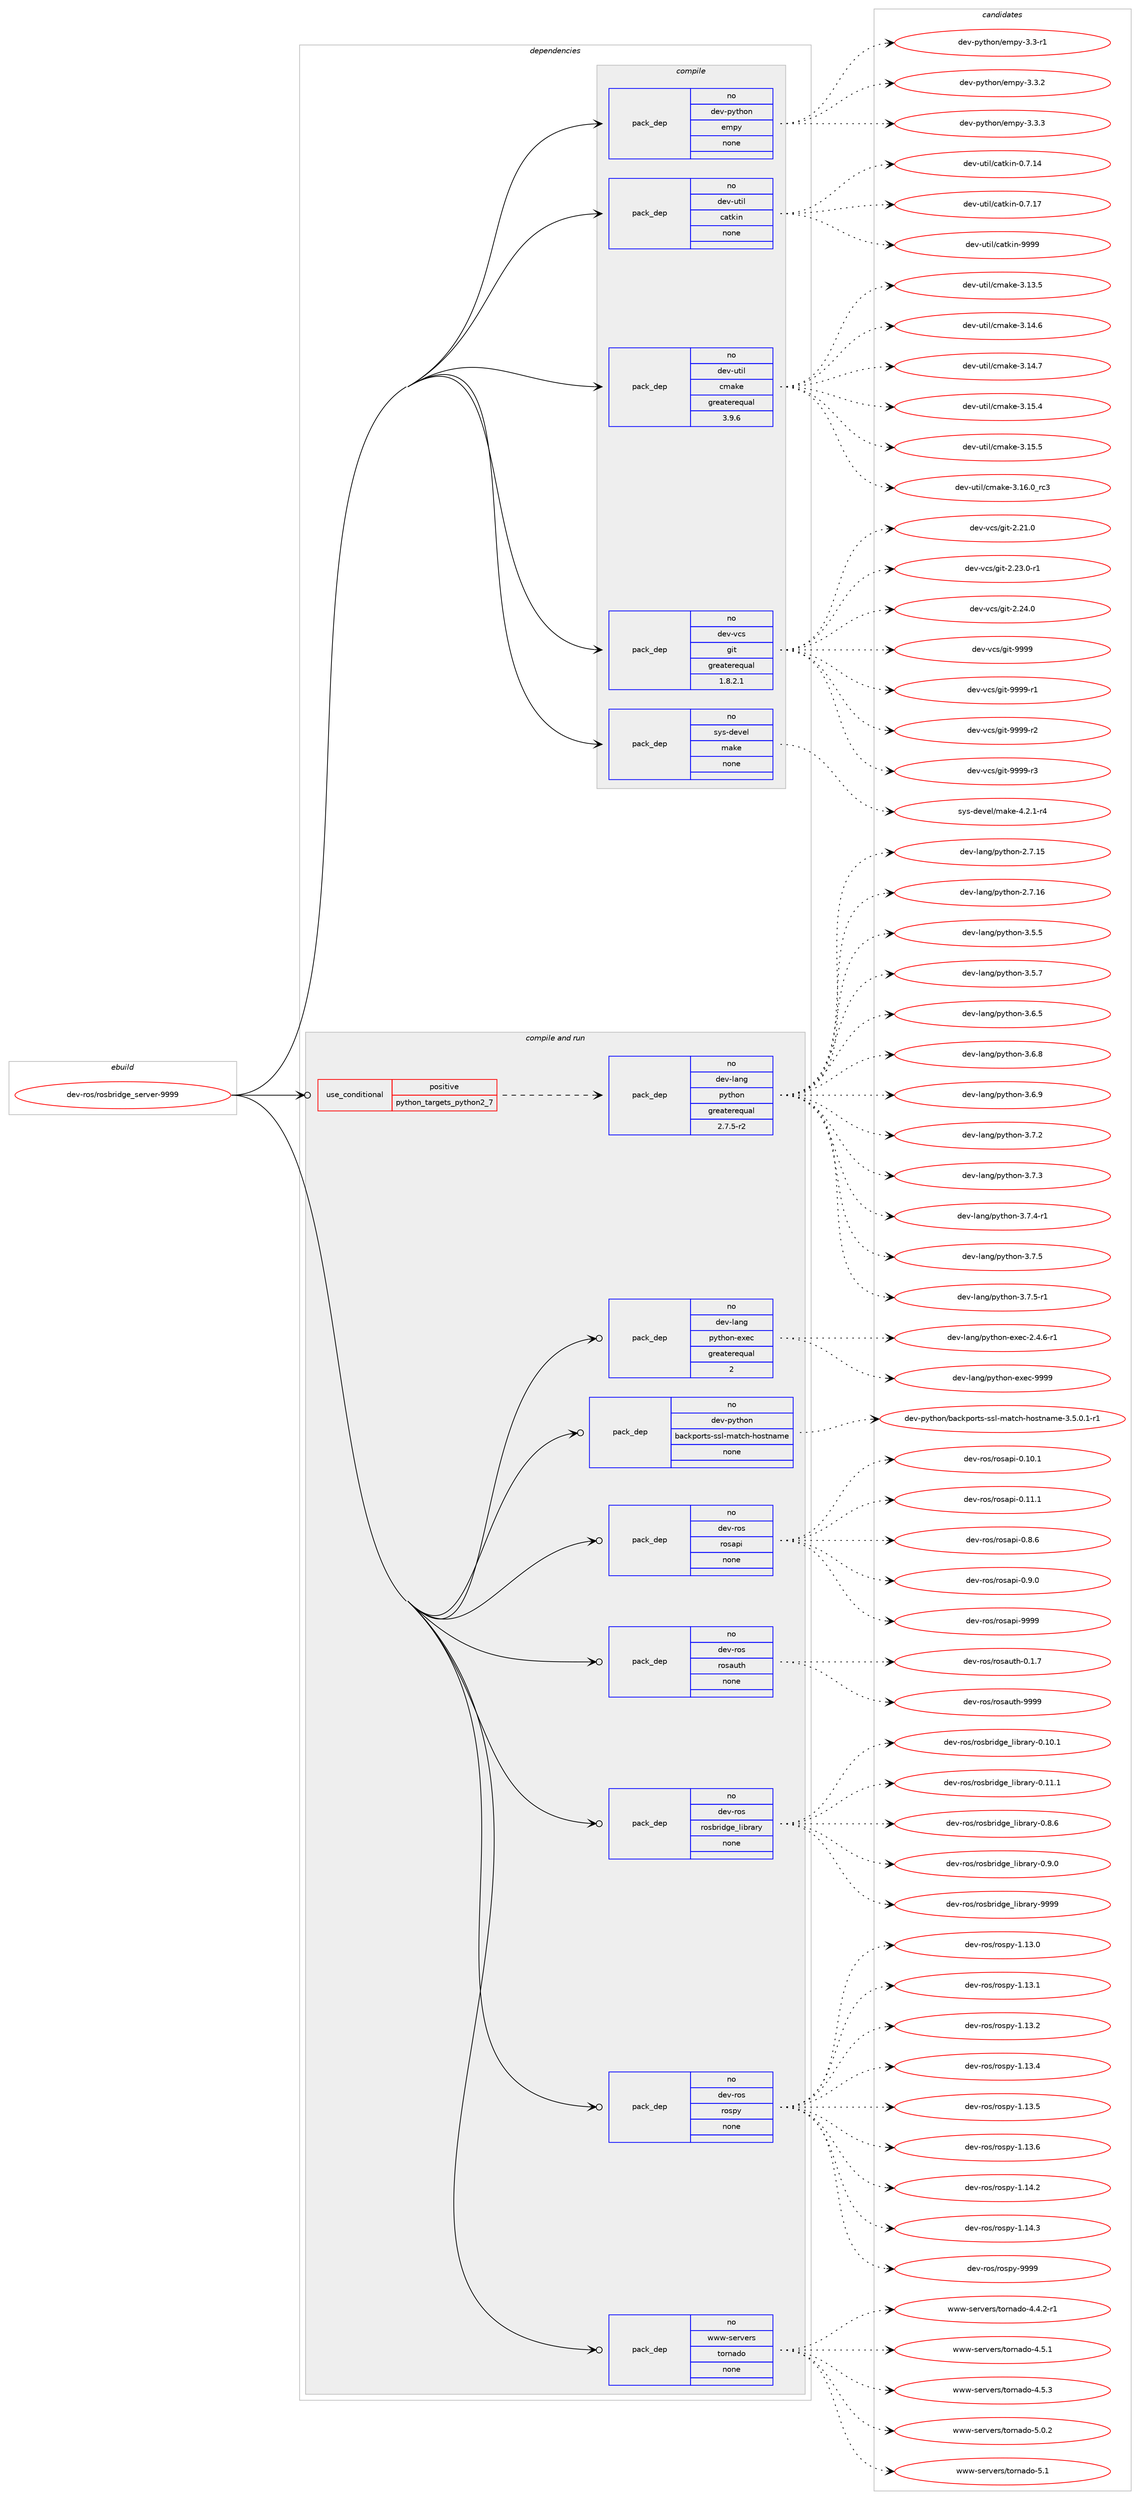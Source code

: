 digraph prolog {

# *************
# Graph options
# *************

newrank=true;
concentrate=true;
compound=true;
graph [rankdir=LR,fontname=Helvetica,fontsize=10,ranksep=1.5];#, ranksep=2.5, nodesep=0.2];
edge  [arrowhead=vee];
node  [fontname=Helvetica,fontsize=10];

# **********
# The ebuild
# **********

subgraph cluster_leftcol {
color=gray;
rank=same;
label=<<i>ebuild</i>>;
id [label="dev-ros/rosbridge_server-9999", color=red, width=4, href="../dev-ros/rosbridge_server-9999.svg"];
}

# ****************
# The dependencies
# ****************

subgraph cluster_midcol {
color=gray;
label=<<i>dependencies</i>>;
subgraph cluster_compile {
fillcolor="#eeeeee";
style=filled;
label=<<i>compile</i>>;
subgraph pack494188 {
dependency660620 [label=<<TABLE BORDER="0" CELLBORDER="1" CELLSPACING="0" CELLPADDING="4" WIDTH="220"><TR><TD ROWSPAN="6" CELLPADDING="30">pack_dep</TD></TR><TR><TD WIDTH="110">no</TD></TR><TR><TD>dev-python</TD></TR><TR><TD>empy</TD></TR><TR><TD>none</TD></TR><TR><TD></TD></TR></TABLE>>, shape=none, color=blue];
}
id:e -> dependency660620:w [weight=20,style="solid",arrowhead="vee"];
subgraph pack494189 {
dependency660621 [label=<<TABLE BORDER="0" CELLBORDER="1" CELLSPACING="0" CELLPADDING="4" WIDTH="220"><TR><TD ROWSPAN="6" CELLPADDING="30">pack_dep</TD></TR><TR><TD WIDTH="110">no</TD></TR><TR><TD>dev-util</TD></TR><TR><TD>catkin</TD></TR><TR><TD>none</TD></TR><TR><TD></TD></TR></TABLE>>, shape=none, color=blue];
}
id:e -> dependency660621:w [weight=20,style="solid",arrowhead="vee"];
subgraph pack494190 {
dependency660622 [label=<<TABLE BORDER="0" CELLBORDER="1" CELLSPACING="0" CELLPADDING="4" WIDTH="220"><TR><TD ROWSPAN="6" CELLPADDING="30">pack_dep</TD></TR><TR><TD WIDTH="110">no</TD></TR><TR><TD>dev-util</TD></TR><TR><TD>cmake</TD></TR><TR><TD>greaterequal</TD></TR><TR><TD>3.9.6</TD></TR></TABLE>>, shape=none, color=blue];
}
id:e -> dependency660622:w [weight=20,style="solid",arrowhead="vee"];
subgraph pack494191 {
dependency660623 [label=<<TABLE BORDER="0" CELLBORDER="1" CELLSPACING="0" CELLPADDING="4" WIDTH="220"><TR><TD ROWSPAN="6" CELLPADDING="30">pack_dep</TD></TR><TR><TD WIDTH="110">no</TD></TR><TR><TD>dev-vcs</TD></TR><TR><TD>git</TD></TR><TR><TD>greaterequal</TD></TR><TR><TD>1.8.2.1</TD></TR></TABLE>>, shape=none, color=blue];
}
id:e -> dependency660623:w [weight=20,style="solid",arrowhead="vee"];
subgraph pack494192 {
dependency660624 [label=<<TABLE BORDER="0" CELLBORDER="1" CELLSPACING="0" CELLPADDING="4" WIDTH="220"><TR><TD ROWSPAN="6" CELLPADDING="30">pack_dep</TD></TR><TR><TD WIDTH="110">no</TD></TR><TR><TD>sys-devel</TD></TR><TR><TD>make</TD></TR><TR><TD>none</TD></TR><TR><TD></TD></TR></TABLE>>, shape=none, color=blue];
}
id:e -> dependency660624:w [weight=20,style="solid",arrowhead="vee"];
}
subgraph cluster_compileandrun {
fillcolor="#eeeeee";
style=filled;
label=<<i>compile and run</i>>;
subgraph cond154526 {
dependency660625 [label=<<TABLE BORDER="0" CELLBORDER="1" CELLSPACING="0" CELLPADDING="4"><TR><TD ROWSPAN="3" CELLPADDING="10">use_conditional</TD></TR><TR><TD>positive</TD></TR><TR><TD>python_targets_python2_7</TD></TR></TABLE>>, shape=none, color=red];
subgraph pack494193 {
dependency660626 [label=<<TABLE BORDER="0" CELLBORDER="1" CELLSPACING="0" CELLPADDING="4" WIDTH="220"><TR><TD ROWSPAN="6" CELLPADDING="30">pack_dep</TD></TR><TR><TD WIDTH="110">no</TD></TR><TR><TD>dev-lang</TD></TR><TR><TD>python</TD></TR><TR><TD>greaterequal</TD></TR><TR><TD>2.7.5-r2</TD></TR></TABLE>>, shape=none, color=blue];
}
dependency660625:e -> dependency660626:w [weight=20,style="dashed",arrowhead="vee"];
}
id:e -> dependency660625:w [weight=20,style="solid",arrowhead="odotvee"];
subgraph pack494194 {
dependency660627 [label=<<TABLE BORDER="0" CELLBORDER="1" CELLSPACING="0" CELLPADDING="4" WIDTH="220"><TR><TD ROWSPAN="6" CELLPADDING="30">pack_dep</TD></TR><TR><TD WIDTH="110">no</TD></TR><TR><TD>dev-lang</TD></TR><TR><TD>python-exec</TD></TR><TR><TD>greaterequal</TD></TR><TR><TD>2</TD></TR></TABLE>>, shape=none, color=blue];
}
id:e -> dependency660627:w [weight=20,style="solid",arrowhead="odotvee"];
subgraph pack494195 {
dependency660628 [label=<<TABLE BORDER="0" CELLBORDER="1" CELLSPACING="0" CELLPADDING="4" WIDTH="220"><TR><TD ROWSPAN="6" CELLPADDING="30">pack_dep</TD></TR><TR><TD WIDTH="110">no</TD></TR><TR><TD>dev-python</TD></TR><TR><TD>backports-ssl-match-hostname</TD></TR><TR><TD>none</TD></TR><TR><TD></TD></TR></TABLE>>, shape=none, color=blue];
}
id:e -> dependency660628:w [weight=20,style="solid",arrowhead="odotvee"];
subgraph pack494196 {
dependency660629 [label=<<TABLE BORDER="0" CELLBORDER="1" CELLSPACING="0" CELLPADDING="4" WIDTH="220"><TR><TD ROWSPAN="6" CELLPADDING="30">pack_dep</TD></TR><TR><TD WIDTH="110">no</TD></TR><TR><TD>dev-ros</TD></TR><TR><TD>rosapi</TD></TR><TR><TD>none</TD></TR><TR><TD></TD></TR></TABLE>>, shape=none, color=blue];
}
id:e -> dependency660629:w [weight=20,style="solid",arrowhead="odotvee"];
subgraph pack494197 {
dependency660630 [label=<<TABLE BORDER="0" CELLBORDER="1" CELLSPACING="0" CELLPADDING="4" WIDTH="220"><TR><TD ROWSPAN="6" CELLPADDING="30">pack_dep</TD></TR><TR><TD WIDTH="110">no</TD></TR><TR><TD>dev-ros</TD></TR><TR><TD>rosauth</TD></TR><TR><TD>none</TD></TR><TR><TD></TD></TR></TABLE>>, shape=none, color=blue];
}
id:e -> dependency660630:w [weight=20,style="solid",arrowhead="odotvee"];
subgraph pack494198 {
dependency660631 [label=<<TABLE BORDER="0" CELLBORDER="1" CELLSPACING="0" CELLPADDING="4" WIDTH="220"><TR><TD ROWSPAN="6" CELLPADDING="30">pack_dep</TD></TR><TR><TD WIDTH="110">no</TD></TR><TR><TD>dev-ros</TD></TR><TR><TD>rosbridge_library</TD></TR><TR><TD>none</TD></TR><TR><TD></TD></TR></TABLE>>, shape=none, color=blue];
}
id:e -> dependency660631:w [weight=20,style="solid",arrowhead="odotvee"];
subgraph pack494199 {
dependency660632 [label=<<TABLE BORDER="0" CELLBORDER="1" CELLSPACING="0" CELLPADDING="4" WIDTH="220"><TR><TD ROWSPAN="6" CELLPADDING="30">pack_dep</TD></TR><TR><TD WIDTH="110">no</TD></TR><TR><TD>dev-ros</TD></TR><TR><TD>rospy</TD></TR><TR><TD>none</TD></TR><TR><TD></TD></TR></TABLE>>, shape=none, color=blue];
}
id:e -> dependency660632:w [weight=20,style="solid",arrowhead="odotvee"];
subgraph pack494200 {
dependency660633 [label=<<TABLE BORDER="0" CELLBORDER="1" CELLSPACING="0" CELLPADDING="4" WIDTH="220"><TR><TD ROWSPAN="6" CELLPADDING="30">pack_dep</TD></TR><TR><TD WIDTH="110">no</TD></TR><TR><TD>www-servers</TD></TR><TR><TD>tornado</TD></TR><TR><TD>none</TD></TR><TR><TD></TD></TR></TABLE>>, shape=none, color=blue];
}
id:e -> dependency660633:w [weight=20,style="solid",arrowhead="odotvee"];
}
subgraph cluster_run {
fillcolor="#eeeeee";
style=filled;
label=<<i>run</i>>;
}
}

# **************
# The candidates
# **************

subgraph cluster_choices {
rank=same;
color=gray;
label=<<i>candidates</i>>;

subgraph choice494188 {
color=black;
nodesep=1;
choice1001011184511212111610411111047101109112121455146514511449 [label="dev-python/empy-3.3-r1", color=red, width=4,href="../dev-python/empy-3.3-r1.svg"];
choice1001011184511212111610411111047101109112121455146514650 [label="dev-python/empy-3.3.2", color=red, width=4,href="../dev-python/empy-3.3.2.svg"];
choice1001011184511212111610411111047101109112121455146514651 [label="dev-python/empy-3.3.3", color=red, width=4,href="../dev-python/empy-3.3.3.svg"];
dependency660620:e -> choice1001011184511212111610411111047101109112121455146514511449:w [style=dotted,weight="100"];
dependency660620:e -> choice1001011184511212111610411111047101109112121455146514650:w [style=dotted,weight="100"];
dependency660620:e -> choice1001011184511212111610411111047101109112121455146514651:w [style=dotted,weight="100"];
}
subgraph choice494189 {
color=black;
nodesep=1;
choice1001011184511711610510847999711610710511045484655464952 [label="dev-util/catkin-0.7.14", color=red, width=4,href="../dev-util/catkin-0.7.14.svg"];
choice1001011184511711610510847999711610710511045484655464955 [label="dev-util/catkin-0.7.17", color=red, width=4,href="../dev-util/catkin-0.7.17.svg"];
choice100101118451171161051084799971161071051104557575757 [label="dev-util/catkin-9999", color=red, width=4,href="../dev-util/catkin-9999.svg"];
dependency660621:e -> choice1001011184511711610510847999711610710511045484655464952:w [style=dotted,weight="100"];
dependency660621:e -> choice1001011184511711610510847999711610710511045484655464955:w [style=dotted,weight="100"];
dependency660621:e -> choice100101118451171161051084799971161071051104557575757:w [style=dotted,weight="100"];
}
subgraph choice494190 {
color=black;
nodesep=1;
choice1001011184511711610510847991099710710145514649514653 [label="dev-util/cmake-3.13.5", color=red, width=4,href="../dev-util/cmake-3.13.5.svg"];
choice1001011184511711610510847991099710710145514649524654 [label="dev-util/cmake-3.14.6", color=red, width=4,href="../dev-util/cmake-3.14.6.svg"];
choice1001011184511711610510847991099710710145514649524655 [label="dev-util/cmake-3.14.7", color=red, width=4,href="../dev-util/cmake-3.14.7.svg"];
choice1001011184511711610510847991099710710145514649534652 [label="dev-util/cmake-3.15.4", color=red, width=4,href="../dev-util/cmake-3.15.4.svg"];
choice1001011184511711610510847991099710710145514649534653 [label="dev-util/cmake-3.15.5", color=red, width=4,href="../dev-util/cmake-3.15.5.svg"];
choice1001011184511711610510847991099710710145514649544648951149951 [label="dev-util/cmake-3.16.0_rc3", color=red, width=4,href="../dev-util/cmake-3.16.0_rc3.svg"];
dependency660622:e -> choice1001011184511711610510847991099710710145514649514653:w [style=dotted,weight="100"];
dependency660622:e -> choice1001011184511711610510847991099710710145514649524654:w [style=dotted,weight="100"];
dependency660622:e -> choice1001011184511711610510847991099710710145514649524655:w [style=dotted,weight="100"];
dependency660622:e -> choice1001011184511711610510847991099710710145514649534652:w [style=dotted,weight="100"];
dependency660622:e -> choice1001011184511711610510847991099710710145514649534653:w [style=dotted,weight="100"];
dependency660622:e -> choice1001011184511711610510847991099710710145514649544648951149951:w [style=dotted,weight="100"];
}
subgraph choice494191 {
color=black;
nodesep=1;
choice10010111845118991154710310511645504650494648 [label="dev-vcs/git-2.21.0", color=red, width=4,href="../dev-vcs/git-2.21.0.svg"];
choice100101118451189911547103105116455046505146484511449 [label="dev-vcs/git-2.23.0-r1", color=red, width=4,href="../dev-vcs/git-2.23.0-r1.svg"];
choice10010111845118991154710310511645504650524648 [label="dev-vcs/git-2.24.0", color=red, width=4,href="../dev-vcs/git-2.24.0.svg"];
choice1001011184511899115471031051164557575757 [label="dev-vcs/git-9999", color=red, width=4,href="../dev-vcs/git-9999.svg"];
choice10010111845118991154710310511645575757574511449 [label="dev-vcs/git-9999-r1", color=red, width=4,href="../dev-vcs/git-9999-r1.svg"];
choice10010111845118991154710310511645575757574511450 [label="dev-vcs/git-9999-r2", color=red, width=4,href="../dev-vcs/git-9999-r2.svg"];
choice10010111845118991154710310511645575757574511451 [label="dev-vcs/git-9999-r3", color=red, width=4,href="../dev-vcs/git-9999-r3.svg"];
dependency660623:e -> choice10010111845118991154710310511645504650494648:w [style=dotted,weight="100"];
dependency660623:e -> choice100101118451189911547103105116455046505146484511449:w [style=dotted,weight="100"];
dependency660623:e -> choice10010111845118991154710310511645504650524648:w [style=dotted,weight="100"];
dependency660623:e -> choice1001011184511899115471031051164557575757:w [style=dotted,weight="100"];
dependency660623:e -> choice10010111845118991154710310511645575757574511449:w [style=dotted,weight="100"];
dependency660623:e -> choice10010111845118991154710310511645575757574511450:w [style=dotted,weight="100"];
dependency660623:e -> choice10010111845118991154710310511645575757574511451:w [style=dotted,weight="100"];
}
subgraph choice494192 {
color=black;
nodesep=1;
choice1151211154510010111810110847109971071014552465046494511452 [label="sys-devel/make-4.2.1-r4", color=red, width=4,href="../sys-devel/make-4.2.1-r4.svg"];
dependency660624:e -> choice1151211154510010111810110847109971071014552465046494511452:w [style=dotted,weight="100"];
}
subgraph choice494193 {
color=black;
nodesep=1;
choice10010111845108971101034711212111610411111045504655464953 [label="dev-lang/python-2.7.15", color=red, width=4,href="../dev-lang/python-2.7.15.svg"];
choice10010111845108971101034711212111610411111045504655464954 [label="dev-lang/python-2.7.16", color=red, width=4,href="../dev-lang/python-2.7.16.svg"];
choice100101118451089711010347112121116104111110455146534653 [label="dev-lang/python-3.5.5", color=red, width=4,href="../dev-lang/python-3.5.5.svg"];
choice100101118451089711010347112121116104111110455146534655 [label="dev-lang/python-3.5.7", color=red, width=4,href="../dev-lang/python-3.5.7.svg"];
choice100101118451089711010347112121116104111110455146544653 [label="dev-lang/python-3.6.5", color=red, width=4,href="../dev-lang/python-3.6.5.svg"];
choice100101118451089711010347112121116104111110455146544656 [label="dev-lang/python-3.6.8", color=red, width=4,href="../dev-lang/python-3.6.8.svg"];
choice100101118451089711010347112121116104111110455146544657 [label="dev-lang/python-3.6.9", color=red, width=4,href="../dev-lang/python-3.6.9.svg"];
choice100101118451089711010347112121116104111110455146554650 [label="dev-lang/python-3.7.2", color=red, width=4,href="../dev-lang/python-3.7.2.svg"];
choice100101118451089711010347112121116104111110455146554651 [label="dev-lang/python-3.7.3", color=red, width=4,href="../dev-lang/python-3.7.3.svg"];
choice1001011184510897110103471121211161041111104551465546524511449 [label="dev-lang/python-3.7.4-r1", color=red, width=4,href="../dev-lang/python-3.7.4-r1.svg"];
choice100101118451089711010347112121116104111110455146554653 [label="dev-lang/python-3.7.5", color=red, width=4,href="../dev-lang/python-3.7.5.svg"];
choice1001011184510897110103471121211161041111104551465546534511449 [label="dev-lang/python-3.7.5-r1", color=red, width=4,href="../dev-lang/python-3.7.5-r1.svg"];
dependency660626:e -> choice10010111845108971101034711212111610411111045504655464953:w [style=dotted,weight="100"];
dependency660626:e -> choice10010111845108971101034711212111610411111045504655464954:w [style=dotted,weight="100"];
dependency660626:e -> choice100101118451089711010347112121116104111110455146534653:w [style=dotted,weight="100"];
dependency660626:e -> choice100101118451089711010347112121116104111110455146534655:w [style=dotted,weight="100"];
dependency660626:e -> choice100101118451089711010347112121116104111110455146544653:w [style=dotted,weight="100"];
dependency660626:e -> choice100101118451089711010347112121116104111110455146544656:w [style=dotted,weight="100"];
dependency660626:e -> choice100101118451089711010347112121116104111110455146544657:w [style=dotted,weight="100"];
dependency660626:e -> choice100101118451089711010347112121116104111110455146554650:w [style=dotted,weight="100"];
dependency660626:e -> choice100101118451089711010347112121116104111110455146554651:w [style=dotted,weight="100"];
dependency660626:e -> choice1001011184510897110103471121211161041111104551465546524511449:w [style=dotted,weight="100"];
dependency660626:e -> choice100101118451089711010347112121116104111110455146554653:w [style=dotted,weight="100"];
dependency660626:e -> choice1001011184510897110103471121211161041111104551465546534511449:w [style=dotted,weight="100"];
}
subgraph choice494194 {
color=black;
nodesep=1;
choice10010111845108971101034711212111610411111045101120101994550465246544511449 [label="dev-lang/python-exec-2.4.6-r1", color=red, width=4,href="../dev-lang/python-exec-2.4.6-r1.svg"];
choice10010111845108971101034711212111610411111045101120101994557575757 [label="dev-lang/python-exec-9999", color=red, width=4,href="../dev-lang/python-exec-9999.svg"];
dependency660627:e -> choice10010111845108971101034711212111610411111045101120101994550465246544511449:w [style=dotted,weight="100"];
dependency660627:e -> choice10010111845108971101034711212111610411111045101120101994557575757:w [style=dotted,weight="100"];
}
subgraph choice494195 {
color=black;
nodesep=1;
choice100101118451121211161041111104798979910711211111411611545115115108451099711699104451041111151161109710910145514653464846494511449 [label="dev-python/backports-ssl-match-hostname-3.5.0.1-r1", color=red, width=4,href="../dev-python/backports-ssl-match-hostname-3.5.0.1-r1.svg"];
dependency660628:e -> choice100101118451121211161041111104798979910711211111411611545115115108451099711699104451041111151161109710910145514653464846494511449:w [style=dotted,weight="100"];
}
subgraph choice494196 {
color=black;
nodesep=1;
choice10010111845114111115471141111159711210545484649484649 [label="dev-ros/rosapi-0.10.1", color=red, width=4,href="../dev-ros/rosapi-0.10.1.svg"];
choice10010111845114111115471141111159711210545484649494649 [label="dev-ros/rosapi-0.11.1", color=red, width=4,href="../dev-ros/rosapi-0.11.1.svg"];
choice100101118451141111154711411111597112105454846564654 [label="dev-ros/rosapi-0.8.6", color=red, width=4,href="../dev-ros/rosapi-0.8.6.svg"];
choice100101118451141111154711411111597112105454846574648 [label="dev-ros/rosapi-0.9.0", color=red, width=4,href="../dev-ros/rosapi-0.9.0.svg"];
choice1001011184511411111547114111115971121054557575757 [label="dev-ros/rosapi-9999", color=red, width=4,href="../dev-ros/rosapi-9999.svg"];
dependency660629:e -> choice10010111845114111115471141111159711210545484649484649:w [style=dotted,weight="100"];
dependency660629:e -> choice10010111845114111115471141111159711210545484649494649:w [style=dotted,weight="100"];
dependency660629:e -> choice100101118451141111154711411111597112105454846564654:w [style=dotted,weight="100"];
dependency660629:e -> choice100101118451141111154711411111597112105454846574648:w [style=dotted,weight="100"];
dependency660629:e -> choice1001011184511411111547114111115971121054557575757:w [style=dotted,weight="100"];
}
subgraph choice494197 {
color=black;
nodesep=1;
choice100101118451141111154711411111597117116104454846494655 [label="dev-ros/rosauth-0.1.7", color=red, width=4,href="../dev-ros/rosauth-0.1.7.svg"];
choice1001011184511411111547114111115971171161044557575757 [label="dev-ros/rosauth-9999", color=red, width=4,href="../dev-ros/rosauth-9999.svg"];
dependency660630:e -> choice100101118451141111154711411111597117116104454846494655:w [style=dotted,weight="100"];
dependency660630:e -> choice1001011184511411111547114111115971171161044557575757:w [style=dotted,weight="100"];
}
subgraph choice494198 {
color=black;
nodesep=1;
choice10010111845114111115471141111159811410510010310195108105981149711412145484649484649 [label="dev-ros/rosbridge_library-0.10.1", color=red, width=4,href="../dev-ros/rosbridge_library-0.10.1.svg"];
choice10010111845114111115471141111159811410510010310195108105981149711412145484649494649 [label="dev-ros/rosbridge_library-0.11.1", color=red, width=4,href="../dev-ros/rosbridge_library-0.11.1.svg"];
choice100101118451141111154711411111598114105100103101951081059811497114121454846564654 [label="dev-ros/rosbridge_library-0.8.6", color=red, width=4,href="../dev-ros/rosbridge_library-0.8.6.svg"];
choice100101118451141111154711411111598114105100103101951081059811497114121454846574648 [label="dev-ros/rosbridge_library-0.9.0", color=red, width=4,href="../dev-ros/rosbridge_library-0.9.0.svg"];
choice1001011184511411111547114111115981141051001031019510810598114971141214557575757 [label="dev-ros/rosbridge_library-9999", color=red, width=4,href="../dev-ros/rosbridge_library-9999.svg"];
dependency660631:e -> choice10010111845114111115471141111159811410510010310195108105981149711412145484649484649:w [style=dotted,weight="100"];
dependency660631:e -> choice10010111845114111115471141111159811410510010310195108105981149711412145484649494649:w [style=dotted,weight="100"];
dependency660631:e -> choice100101118451141111154711411111598114105100103101951081059811497114121454846564654:w [style=dotted,weight="100"];
dependency660631:e -> choice100101118451141111154711411111598114105100103101951081059811497114121454846574648:w [style=dotted,weight="100"];
dependency660631:e -> choice1001011184511411111547114111115981141051001031019510810598114971141214557575757:w [style=dotted,weight="100"];
}
subgraph choice494199 {
color=black;
nodesep=1;
choice100101118451141111154711411111511212145494649514648 [label="dev-ros/rospy-1.13.0", color=red, width=4,href="../dev-ros/rospy-1.13.0.svg"];
choice100101118451141111154711411111511212145494649514649 [label="dev-ros/rospy-1.13.1", color=red, width=4,href="../dev-ros/rospy-1.13.1.svg"];
choice100101118451141111154711411111511212145494649514650 [label="dev-ros/rospy-1.13.2", color=red, width=4,href="../dev-ros/rospy-1.13.2.svg"];
choice100101118451141111154711411111511212145494649514652 [label="dev-ros/rospy-1.13.4", color=red, width=4,href="../dev-ros/rospy-1.13.4.svg"];
choice100101118451141111154711411111511212145494649514653 [label="dev-ros/rospy-1.13.5", color=red, width=4,href="../dev-ros/rospy-1.13.5.svg"];
choice100101118451141111154711411111511212145494649514654 [label="dev-ros/rospy-1.13.6", color=red, width=4,href="../dev-ros/rospy-1.13.6.svg"];
choice100101118451141111154711411111511212145494649524650 [label="dev-ros/rospy-1.14.2", color=red, width=4,href="../dev-ros/rospy-1.14.2.svg"];
choice100101118451141111154711411111511212145494649524651 [label="dev-ros/rospy-1.14.3", color=red, width=4,href="../dev-ros/rospy-1.14.3.svg"];
choice10010111845114111115471141111151121214557575757 [label="dev-ros/rospy-9999", color=red, width=4,href="../dev-ros/rospy-9999.svg"];
dependency660632:e -> choice100101118451141111154711411111511212145494649514648:w [style=dotted,weight="100"];
dependency660632:e -> choice100101118451141111154711411111511212145494649514649:w [style=dotted,weight="100"];
dependency660632:e -> choice100101118451141111154711411111511212145494649514650:w [style=dotted,weight="100"];
dependency660632:e -> choice100101118451141111154711411111511212145494649514652:w [style=dotted,weight="100"];
dependency660632:e -> choice100101118451141111154711411111511212145494649514653:w [style=dotted,weight="100"];
dependency660632:e -> choice100101118451141111154711411111511212145494649514654:w [style=dotted,weight="100"];
dependency660632:e -> choice100101118451141111154711411111511212145494649524650:w [style=dotted,weight="100"];
dependency660632:e -> choice100101118451141111154711411111511212145494649524651:w [style=dotted,weight="100"];
dependency660632:e -> choice10010111845114111115471141111151121214557575757:w [style=dotted,weight="100"];
}
subgraph choice494200 {
color=black;
nodesep=1;
choice1191191194511510111411810111411547116111114110971001114552465246504511449 [label="www-servers/tornado-4.4.2-r1", color=red, width=4,href="../www-servers/tornado-4.4.2-r1.svg"];
choice119119119451151011141181011141154711611111411097100111455246534649 [label="www-servers/tornado-4.5.1", color=red, width=4,href="../www-servers/tornado-4.5.1.svg"];
choice119119119451151011141181011141154711611111411097100111455246534651 [label="www-servers/tornado-4.5.3", color=red, width=4,href="../www-servers/tornado-4.5.3.svg"];
choice119119119451151011141181011141154711611111411097100111455346484650 [label="www-servers/tornado-5.0.2", color=red, width=4,href="../www-servers/tornado-5.0.2.svg"];
choice11911911945115101114118101114115471161111141109710011145534649 [label="www-servers/tornado-5.1", color=red, width=4,href="../www-servers/tornado-5.1.svg"];
dependency660633:e -> choice1191191194511510111411810111411547116111114110971001114552465246504511449:w [style=dotted,weight="100"];
dependency660633:e -> choice119119119451151011141181011141154711611111411097100111455246534649:w [style=dotted,weight="100"];
dependency660633:e -> choice119119119451151011141181011141154711611111411097100111455246534651:w [style=dotted,weight="100"];
dependency660633:e -> choice119119119451151011141181011141154711611111411097100111455346484650:w [style=dotted,weight="100"];
dependency660633:e -> choice11911911945115101114118101114115471161111141109710011145534649:w [style=dotted,weight="100"];
}
}

}
